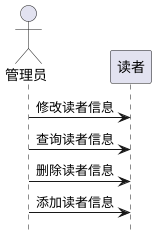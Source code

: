 @startuml
hide footbox
actor 管理员

管理员 -> 读者:修改读者信息
管理员 -> 读者:查询读者信息
管理员 -> 读者:删除读者信息
管理员 -> 读者:添加读者信息
@enduml
